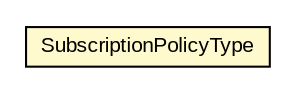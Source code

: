 #!/usr/local/bin/dot
#
# Class diagram 
# Generated by UMLGraph version R5_6-24-gf6e263 (http://www.umlgraph.org/)
#

digraph G {
	edge [fontname="arial",fontsize=10,labelfontname="arial",labelfontsize=10];
	node [fontname="arial",fontsize=10,shape=plaintext];
	nodesep=0.25;
	ranksep=0.5;
	// org.oasis_open.docs.wsn.b_2.SubscriptionPolicyType
	c1182272 [label=<<table title="org.oasis_open.docs.wsn.b_2.SubscriptionPolicyType" border="0" cellborder="1" cellspacing="0" cellpadding="2" port="p" bgcolor="lemonChiffon" href="./SubscriptionPolicyType.html">
		<tr><td><table border="0" cellspacing="0" cellpadding="1">
<tr><td align="center" balign="center"> SubscriptionPolicyType </td></tr>
		</table></td></tr>
		</table>>, URL="./SubscriptionPolicyType.html", fontname="arial", fontcolor="black", fontsize=10.0];
}

